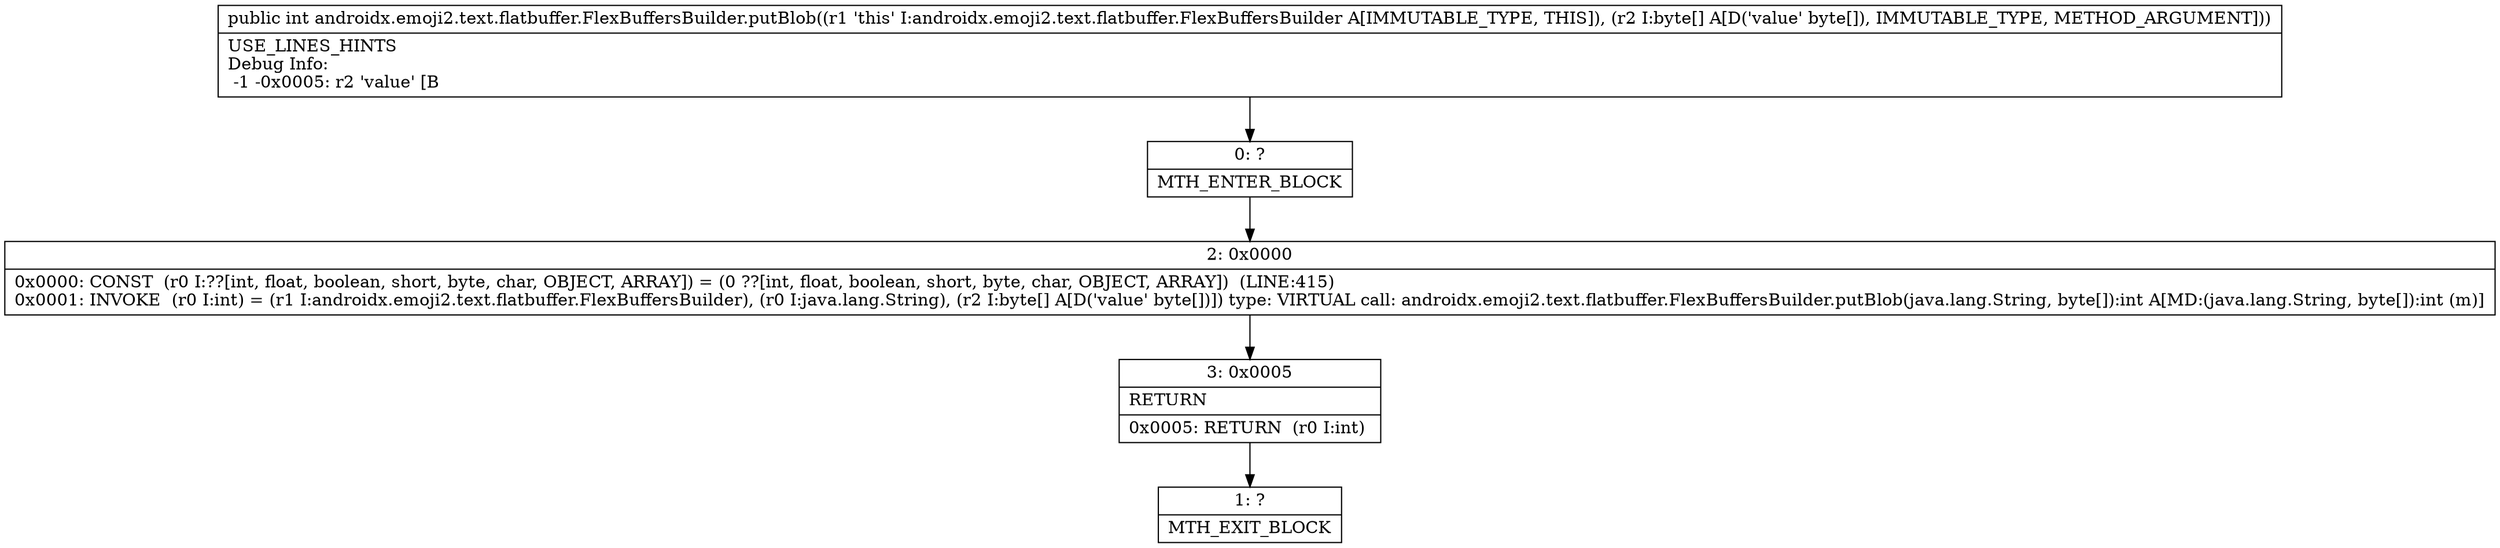 digraph "CFG forandroidx.emoji2.text.flatbuffer.FlexBuffersBuilder.putBlob([B)I" {
Node_0 [shape=record,label="{0\:\ ?|MTH_ENTER_BLOCK\l}"];
Node_2 [shape=record,label="{2\:\ 0x0000|0x0000: CONST  (r0 I:??[int, float, boolean, short, byte, char, OBJECT, ARRAY]) = (0 ??[int, float, boolean, short, byte, char, OBJECT, ARRAY])  (LINE:415)\l0x0001: INVOKE  (r0 I:int) = (r1 I:androidx.emoji2.text.flatbuffer.FlexBuffersBuilder), (r0 I:java.lang.String), (r2 I:byte[] A[D('value' byte[])]) type: VIRTUAL call: androidx.emoji2.text.flatbuffer.FlexBuffersBuilder.putBlob(java.lang.String, byte[]):int A[MD:(java.lang.String, byte[]):int (m)]\l}"];
Node_3 [shape=record,label="{3\:\ 0x0005|RETURN\l|0x0005: RETURN  (r0 I:int) \l}"];
Node_1 [shape=record,label="{1\:\ ?|MTH_EXIT_BLOCK\l}"];
MethodNode[shape=record,label="{public int androidx.emoji2.text.flatbuffer.FlexBuffersBuilder.putBlob((r1 'this' I:androidx.emoji2.text.flatbuffer.FlexBuffersBuilder A[IMMUTABLE_TYPE, THIS]), (r2 I:byte[] A[D('value' byte[]), IMMUTABLE_TYPE, METHOD_ARGUMENT]))  | USE_LINES_HINTS\lDebug Info:\l  \-1 \-0x0005: r2 'value' [B\l}"];
MethodNode -> Node_0;Node_0 -> Node_2;
Node_2 -> Node_3;
Node_3 -> Node_1;
}

